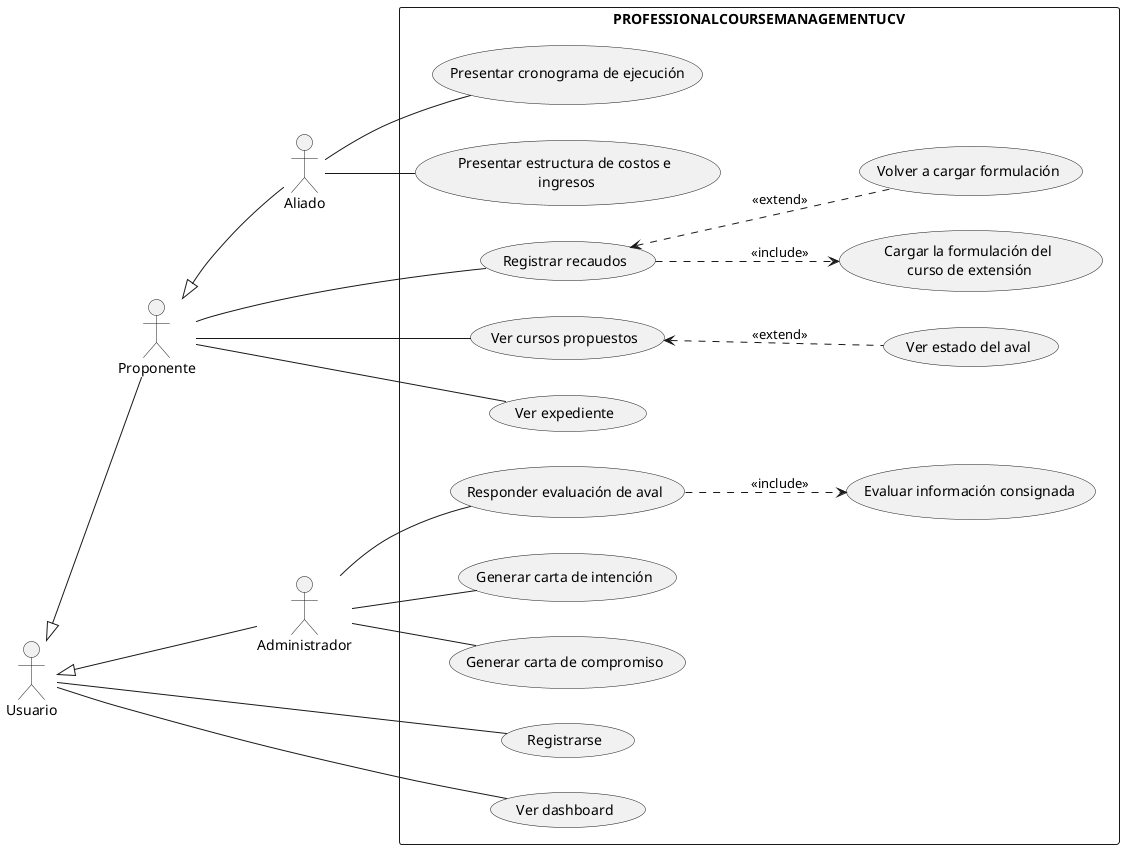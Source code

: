 @startuml DiagramaDeCasosDeUso
'INICIO DE CASO DE USO

'PRIMER ACTOR
actor :Usuario: as Men1
actor :Proponente: as Men2
actor :Administrador: as Men3
actor :Aliado: as Men4

Men1 <|-- Men2
Men1 <|-- Men3
Men2 <|-- Men4
left to right direction

'INICIO DEL LIMITE
rectangle PROFESSIONALCOURSEMANAGEMENTUCV{
(Registrarse) as (UC1)


(Registrar recaudos) as (UC3)
(Ver cursos propuestos) as (UC14)
(Ver estado del aval) as (UC12)
(Ver expediente) as (UC11)

'CASO INCLUDE
(Cargar la formulación del\n curso de extensión) as (UC5)

(Ver dashboard) as (UC2)

'CASO EXTEND
(Volver a cargar formulación) as (UCE1)

(Evaluar información consignada) as (UC6)
(Responder evaluación de aval) as (UC7)
(Generar carta de intención) as (UC8)
(Generar carta de compromiso) as (UC13)

(Presentar cronograma de ejecución) as (UC9)
(Presentar estructura de costos e\n ingresos) as (UC10)
}

Men1 -- UC1
Men1 -- UC2

Men2 -- UC3
Men2 -- UC14
UC14 <.. UC12: <<extend>>
Men2 -- UC11
UC3 ..> UC5  : <<include>>

Men3 -- UC7
UC7 ..> UC6  : <<include>>
Men3 -- UC8
Men3 --UC13

Men4 -- UC9
Men4 -- UC10

UC3 <.. UCE1 : <<extend>>

@enduml